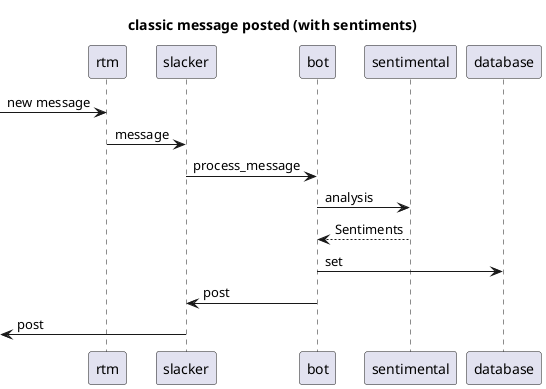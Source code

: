 @startuml

title classic message posted (with sentiments)

-> rtm : new message
rtm -> slacker : message
slacker -> bot : process_message

bot -> sentimental : analysis
sentimental --> bot : Sentiments
bot -> database : set
bot -> slacker : post
<- slacker : post

@enduml
